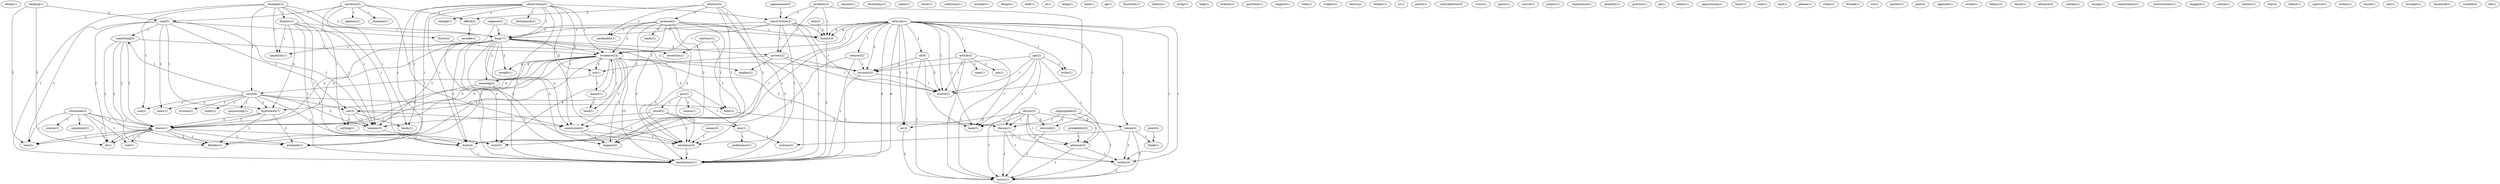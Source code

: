 digraph G {
  retain [ label="retain(1)" ];
  barking [ label="barking(1)" ];
  case [ label="case(5)" ];
  time [ label="time(1)" ];
  et [ label="et(1)" ];
  observation [ label="observation(5)" ];
  distinguish [ label="distinguish(1)" ];
  construction [ label="construction(2)" ];
  bug [ label="bug(17)" ];
  evidence [ label="evidence(24)" ];
  conclusion [ label="conclusion(2)" ];
  change [ label="change(1)" ];
  tends [ label="tends(1)" ];
  existence [ label="existence(4)" ];
  estimate [ label="estimate(1)" ];
  falsifies [ label="falsifies(1)" ];
  dosh [ label="dosh(4)" ];
  benefactor [ label="benefactor(21)" ];
  problem [ label="problem(2)" ];
  arrives [ label="arrives(2)" ];
  month [ label="month(2)" ];
  money [ label="money(3)" ];
  anyone [ label="anyone(1)" ];
  dichotomy [ label="dichotomy(1)" ];
  example [ label="example(3)" ];
  dismiss [ label="dismiss(1)" ];
  razor [ label="razor(6)" ];
  explain [ label="explain(3)" ];
  use [ label="use(2)" ];
  simplicity [ label="simplicity(1)" ];
  isn [ label="isn(1)" ];
  meant [ label="meant(1)" ];
  claim [ label="claim(1)" ];
  show [ label="show(1)" ];
  confusion [ label="confusion(1)" ];
  put [ label="put(2)" ];
  claims [ label="claims(1)" ];
  proof [ label="proof(2)" ];
  non [ label="non(1)" ];
  number [ label="number(1)" ];
  exist [ label="exist(2)" ];
  hypothesis [ label="hypothesis(7)" ];
  universe [ label="universe(3)" ];
  appears [ label="appears(1)" ];
  examine [ label="examine(1)" ];
  nothing [ label="nothing(1)" ];
  afford [ label="afford(2)" ];
  forgot [ label="forgot(1)" ];
  shift [ label="shift(1)" ];
  contrary [ label="contrary(1)" ];
  assertion [ label="assertion(1)" ];
  hold [ label="hold(3)" ];
  ie [ label="ie(1)" ];
  something [ label="something(3)" ];
  class [ label="class(1)" ];
  set [ label="set(3)" ];
  throw [ label="throw(2)" ];
  thing [ label="thing(1)" ];
  lend [ label="lend(1)" ];
  tend [ label="tend(1)" ];
  system [ label="system(2)" ];
  holds [ label="holds(2)" ];
  purporting [ label="purporting(1)" ];
  appearance [ label="appearance(2)" ];
  ap [ label="ap(1)" ];
  illustrate [ label="illustrate(1)" ];
  theory [ label="theory(1)" ];
  suppose [ label="suppose(2)" ];
  mchp [ label="mchp(1)" ];
  alterian [ label="alterian(5)" ];
  article [ label="article(3)" ];
  uk [ label="uk(4)" ];
  reduces [ label="reduces(2)" ];
  write [ label="write(1)" ];
  account [ label="account(3)" ];
  bank [ label="bank(1)" ];
  simon [ label="simon(4)" ];
  warwick [ label="warwick(2)" ];
  ac [ label="ac(2)" ];
  writes [ label="writes(3)" ];
  help [ label="help(1)" ];
  branch [ label="branch(1)" ];
  partition [ label="partition(1)" ];
  support [ label="support(1)" ];
  voila [ label="voila(1)" ];
  preference [ label="preference(1)" ];
  science [ label="science(2)" ];
  subject [ label="subject(1)" ];
  mb [ label="mb(1)" ];
  quei [ label="quei(1)" ];
  horus [ label="horus(1)" ];
  exists [ label="exists(2)" ];
  relates [ label="relates(1)" ];
  premise [ label="premise(4)" ];
  leads [ label="leads(1)" ];
  happen [ label="happen(2)" ];
  cardinality [ label="cardinality(1)" ];
  sc [ label="sc(1)" ];
  prove [ label="prove(1)" ];
  contradiction [ label="contradiction(3)" ];
  cross [ label="cross(1)" ];
  doesn [ label="doesn(1)" ];
  doesn [ label="doesn(1)" ];
  guess [ label="guess(1)" ];
  source [ label="source(1)" ];
  prayer [ label="prayer(1)" ];
  implies [ label="implies(2)" ];
  isn [ label="isn(1)" ];
  weight [ label="weight(1)" ];
  meaning [ label="meaning(3)" ];
  experience [ label="experience(1)" ];
  apr [ label="apr(2)" ];
  theism [ label="theism(1)" ];
  atheism [ label="atheism(2)" ];
  quantity [ label="quantity(1)" ];
  process [ label="process(1)" ];
  go [ label="go(1)" ];
  seems [ label="seems(1)" ];
  agnosticism [ label="agnosticism(1)" ];
  basis [ label="basis(1)" ];
  means [ label="means(2)" ];
  sum [ label="sum(1)" ];
  lack [ label="lack(1)" ];
  please [ label="please(1)" ];
  strawman [ label="strawman(3)" ];
  course [ label="course(1)" ];
  rule [ label="rule(1)" ];
  argument [ label="argument(2)" ];
  relies [ label="relies(1)" ];
  thread [ label="thread(1)" ];
  sse [ label="sse(1)" ];
  point [ label="point(4)" ];
  think [ label="think(1)" ];
  answer [ label="answer(1)" ];
  post [ label="post(2)" ];
  opposite [ label="opposite(1)" ];
  alterius [ label="alterius(5)" ];
  premise [ label="premise(2)" ];
  occam [ label="occam(1)" ];
  fallacy [ label="fallacy(1)" ];
  probability [ label="probability(2)" ];
  dwyer [ label="dwyer(3)" ];
  cause [ label="cause(1)" ];
  clippingdale [ label="clippingdale(2)" ];
  absence [ label="absence(2)" ];
  contain [ label="contain(1)" ];
  alterian [ label="alterian(1)" ];
  assign [ label="assign(1)" ];
  examination [ label="examination(1)" ];
  incorrectness [ label="incorrectness(1)" ];
  imagine [ label="imagine(1)" ];
  conlon [ label="conlon(1)" ];
  odwyer [ label="odwyer(1)" ];
  atm [ label="atm(3)" ];
  include [ label="include(1)" ];
  way [ label="way(2)" ];
  cleese [ label="cleese(1)" ];
  rapture [ label="rapture(1)" ];
  evelyn [ label="evelyn(1)" ];
  chuck [ label="chuck(1)" ];
  see [ label="see(1)" ];
  brought [ label="brought(1)" ];
  dismissal [ label="dismissal(1)" ];
  trouble [ label="trouble(2)" ];
  lot [ label="lot(1)" ];
  barking -> case [ label="2" ];
  barking -> time [ label="2" ];
  barking -> et [ label="2" ];
  observation -> distinguish [ label="1" ];
  observation -> construction [ label="1" ];
  observation -> bug [ label="1" ];
  observation -> evidence [ label="1" ];
  observation -> conclusion [ label="1" ];
  observation -> change [ label="1" ];
  observation -> tends [ label="1" ];
  observation -> existence [ label="1" ];
  observation -> estimate [ label="1" ];
  observation -> falsifies [ label="1" ];
  observation -> dosh [ label="1" ];
  observation -> benefactor [ label="1" ];
  problem -> construction [ label="1" ];
  problem -> arrives [ label="1" ];
  problem -> month [ label="1" ];
  problem -> money [ label="1" ];
  example -> dismiss [ label="1" ];
  example -> razor [ label="1" ];
  example -> bug [ label="2" ];
  example -> explain [ label="1" ];
  example -> use [ label="1" ];
  example -> simplicity [ label="1" ];
  example -> dosh [ label="1" ];
  example -> benefactor [ label="1" ];
  isn -> meant [ label="1" ];
  isn -> razor [ label="1" ];
  put -> claims [ label="1" ];
  put -> proof [ label="1" ];
  put -> non [ label="1" ];
  put -> existence [ label="1" ];
  proof -> non [ label="1" ];
  proof -> explain [ label="1" ];
  proof -> existence [ label="1" ];
  proof -> exist [ label="1" ];
  dismiss -> bug [ label="1" ];
  dismiss -> explain [ label="1" ];
  dismiss -> hypothesis [ label="2" ];
  dismiss -> simplicity [ label="1" ];
  dismiss -> dosh [ label="1" ];
  dismiss -> benefactor [ label="1" ];
  universe -> appears [ label="1" ];
  universe -> case [ label="1" ];
  universe -> examine [ label="1" ];
  universe -> conclusion [ label="1" ];
  universe -> tends [ label="1" ];
  universe -> nothing [ label="1" ];
  universe -> afford [ label="1" ];
  contrary -> assertion [ label="1" ];
  contrary -> hold [ label="1" ];
  case -> something [ label="1" ];
  case -> class [ label="1" ];
  case -> set [ label="1" ];
  case -> explain [ label="1" ];
  case -> throw [ label="1" ];
  case -> hypothesis [ label="1" ];
  case -> time [ label="1" ];
  case -> et [ label="1" ];
  meant -> evidence [ label="1" ];
  meant -> tend [ label="1" ];
  razor -> something [ label="1" ];
  razor -> system [ label="1" ];
  razor -> class [ label="1" ];
  razor -> holds [ label="1" ];
  razor -> set [ label="1" ];
  razor -> explain [ label="2" ];
  razor -> hypothesis [ label="1" ];
  razor -> purporting [ label="1" ];
  razor -> hold [ label="1" ];
  razor -> use [ label="1" ];
  razor -> exist [ label="1" ];
  appearance -> construction [ label="1" ];
  suppose -> bug [ label="1" ];
  suppose -> money [ label="1" ];
  suppose -> benefactor [ label="1" ];
  alterian -> article [ label="1" ];
  alterian -> bug [ label="5" ];
  alterian -> uk [ label="1" ];
  alterian -> evidence [ label="1" ];
  alterian -> reduces [ label="1" ];
  alterian -> write [ label="1" ];
  alterian -> account [ label="2" ];
  alterian -> month [ label="1" ];
  alterian -> bank [ label="1" ];
  alterian -> simon [ label="1" ];
  alterian -> warwick [ label="1" ];
  alterian -> ac [ label="1" ];
  alterian -> money [ label="4" ];
  alterian -> writes [ label="1" ];
  alterian -> dosh [ label="1" ];
  alterian -> benefactor [ label="6" ];
  construction -> bug [ label="1" ];
  construction -> arrives [ label="1" ];
  construction -> evidence [ label="1" ];
  construction -> month [ label="1" ];
  construction -> existence [ label="1" ];
  construction -> money [ label="1" ];
  construction -> benefactor [ label="1" ];
  non -> preference [ label="1" ];
  non -> science [ label="1" ];
  article -> mb [ label="2" ];
  article -> quei [ label="2" ];
  article -> account [ label="1" ];
  article -> month [ label="1" ];
  article -> bank [ label="1" ];
  article -> horus [ label="2" ];
  premise -> leads [ label="2" ];
  premise -> bug [ label="3" ];
  premise -> set [ label="2" ];
  premise -> evidence [ label="2" ];
  premise -> conclusion [ label="2" ];
  premise -> happen [ label="2" ];
  premise -> existence [ label="2" ];
  premise -> cardinality [ label="2" ];
  premise -> money [ label="1" ];
  premise -> benefactor [ label="3" ];
  something -> evidence [ label="2" ];
  something -> doesn [ label="2" ];
  something -> estimate [ label="2" ];
  something -> doesn [ label="2" ];
  something -> falsifies [ label="2" ];
  bug -> arrives [ label="2" ];
  bug -> explain [ label="1" ];
  bug -> evidence [ label="2" ];
  bug -> implies [ label="2" ];
  bug -> conclusion [ label="2" ];
  bug -> isn [ label="2" ];
  bug -> account [ label="2" ];
  bug -> weight [ label="2" ];
  bug -> happen [ label="2" ];
  bug -> doesn [ label="2" ];
  bug -> existence [ label="2" ];
  bug -> exist [ label="2" ];
  bug -> meaning [ label="2" ];
  bug -> doesn [ label="2" ];
  bug -> simplicity [ label="1" ];
  bug -> dosh [ label="3" ];
  apr -> write [ label="1" ];
  apr -> account [ label="1" ];
  apr -> month [ label="1" ];
  apr -> bank [ label="1" ];
  apr -> theism [ label="1" ];
  apr -> atheism [ label="1" ];
  apr -> horus [ label="1" ];
  set -> explain [ label="1" ];
  set -> conclusion [ label="1" ];
  set -> tends [ label="1" ];
  set -> nothing [ label="1" ];
  arrives -> implies [ label="1" ];
  arrives -> isn [ label="1" ];
  arrives -> account [ label="1" ];
  arrives -> month [ label="1" ];
  explain -> dosh [ label="1" ];
  throw -> assertion [ label="1" ];
  uk -> account [ label="2" ];
  uk -> month [ label="2" ];
  uk -> bank [ label="2" ];
  uk -> horus [ label="2" ];
  means -> existence [ label="1" ];
  evidence -> hypothesis [ label="4" ];
  evidence -> tend [ label="1" ];
  evidence -> conclusion [ label="2" ];
  evidence -> isn [ label="2" ];
  evidence -> weight [ label="4" ];
  evidence -> hold [ label="2" ];
  evidence -> happen [ label="2" ];
  evidence -> doesn [ label="5" ];
  evidence -> existence [ label="3" ];
  evidence -> estimate [ label="1" ];
  evidence -> exist [ label="4" ];
  evidence -> theism [ label="2" ];
  evidence -> meaning [ label="4" ];
  evidence -> doesn [ label="5" ];
  evidence -> falsifies [ label="1" ];
  evidence -> benefactor [ label="13" ];
  reduces -> account [ label="1" ];
  reduces -> dosh [ label="1" ];
  reduces -> benefactor [ label="1" ];
  hypothesis -> doesn [ label="2" ];
  hypothesis -> estimate [ label="2" ];
  hypothesis -> doesn [ label="2" ];
  hypothesis -> falsifies [ label="2" ];
  conclusion -> happen [ label="1" ];
  conclusion -> existence [ label="1" ];
  strawman -> course [ label="1" ];
  strawman -> doesn [ label="1" ];
  strawman -> rule [ label="1" ];
  strawman -> doesn [ label="1" ];
  strawman -> time [ label="1" ];
  strawman -> et [ label="1" ];
  strawman -> argument [ label="1" ];
  point -> think [ label="1" ];
  account -> month [ label="1" ];
  account -> benefactor [ label="1" ];
  alterius -> happen [ label="1" ];
  alterius -> existence [ label="1" ];
  alterius -> cardinality [ label="1" ];
  alterius -> afford [ label="2" ];
  alterius -> premise [ label="1" ];
  alterius -> benefactor [ label="1" ];
  probability -> atheism [ label="1" ];
  dwyer -> bank [ label="1" ];
  dwyer -> simon [ label="2" ];
  dwyer -> warwick [ label="2" ];
  dwyer -> ac [ label="2" ];
  dwyer -> theism [ label="1" ];
  dwyer -> atheism [ label="1" ];
  dwyer -> writes [ label="2" ];
  dwyer -> horus [ label="1" ];
  hold -> theism [ label="2" ];
  clippingdale -> bank [ label="1" ];
  clippingdale -> theism [ label="1" ];
  clippingdale -> atheism [ label="1" ];
  clippingdale -> horus [ label="1" ];
  simon -> science [ label="1" ];
  simon -> writes [ label="2" ];
  simon -> think [ label="1" ];
  simon -> horus [ label="2" ];
  warwick -> horus [ label="2" ];
  alterian -> ac [ label="1" ];
  alterian -> money [ label="4" ];
  alterian -> writes [ label="1" ];
  alterian -> dosh [ label="1" ];
  alterian -> benefactor [ label="6" ];
  ac -> horus [ label="2" ];
  doesn -> estimate [ label="1" ];
  doesn -> exist [ label="1" ];
  doesn -> rule [ label="1" ];
  doesn -> falsifies [ label="1" ];
  doesn -> time [ label="1" ];
  doesn -> et [ label="1" ];
  existence -> benefactor [ label="1" ];
  atm -> money [ label="2" ];
  afford -> include [ label="1" ];
  theism -> atheism [ label="1" ];
  theism -> writes [ label="1" ];
  theism -> horus [ label="1" ];
  meaning -> doesn [ label="1" ];
  meaning -> benefactor [ label="1" ];
  money -> benefactor [ label="2" ];
  doesn -> falsifies [ label="1" ];
  doesn -> time [ label="1" ];
  doesn -> et [ label="1" ];
  premise -> benefactor [ label="3" ];
  atheism -> writes [ label="1" ];
  atheism -> horus [ label="1" ];
  writes -> horus [ label="1" ];
  dosh -> benefactor [ label="1" ];
}
